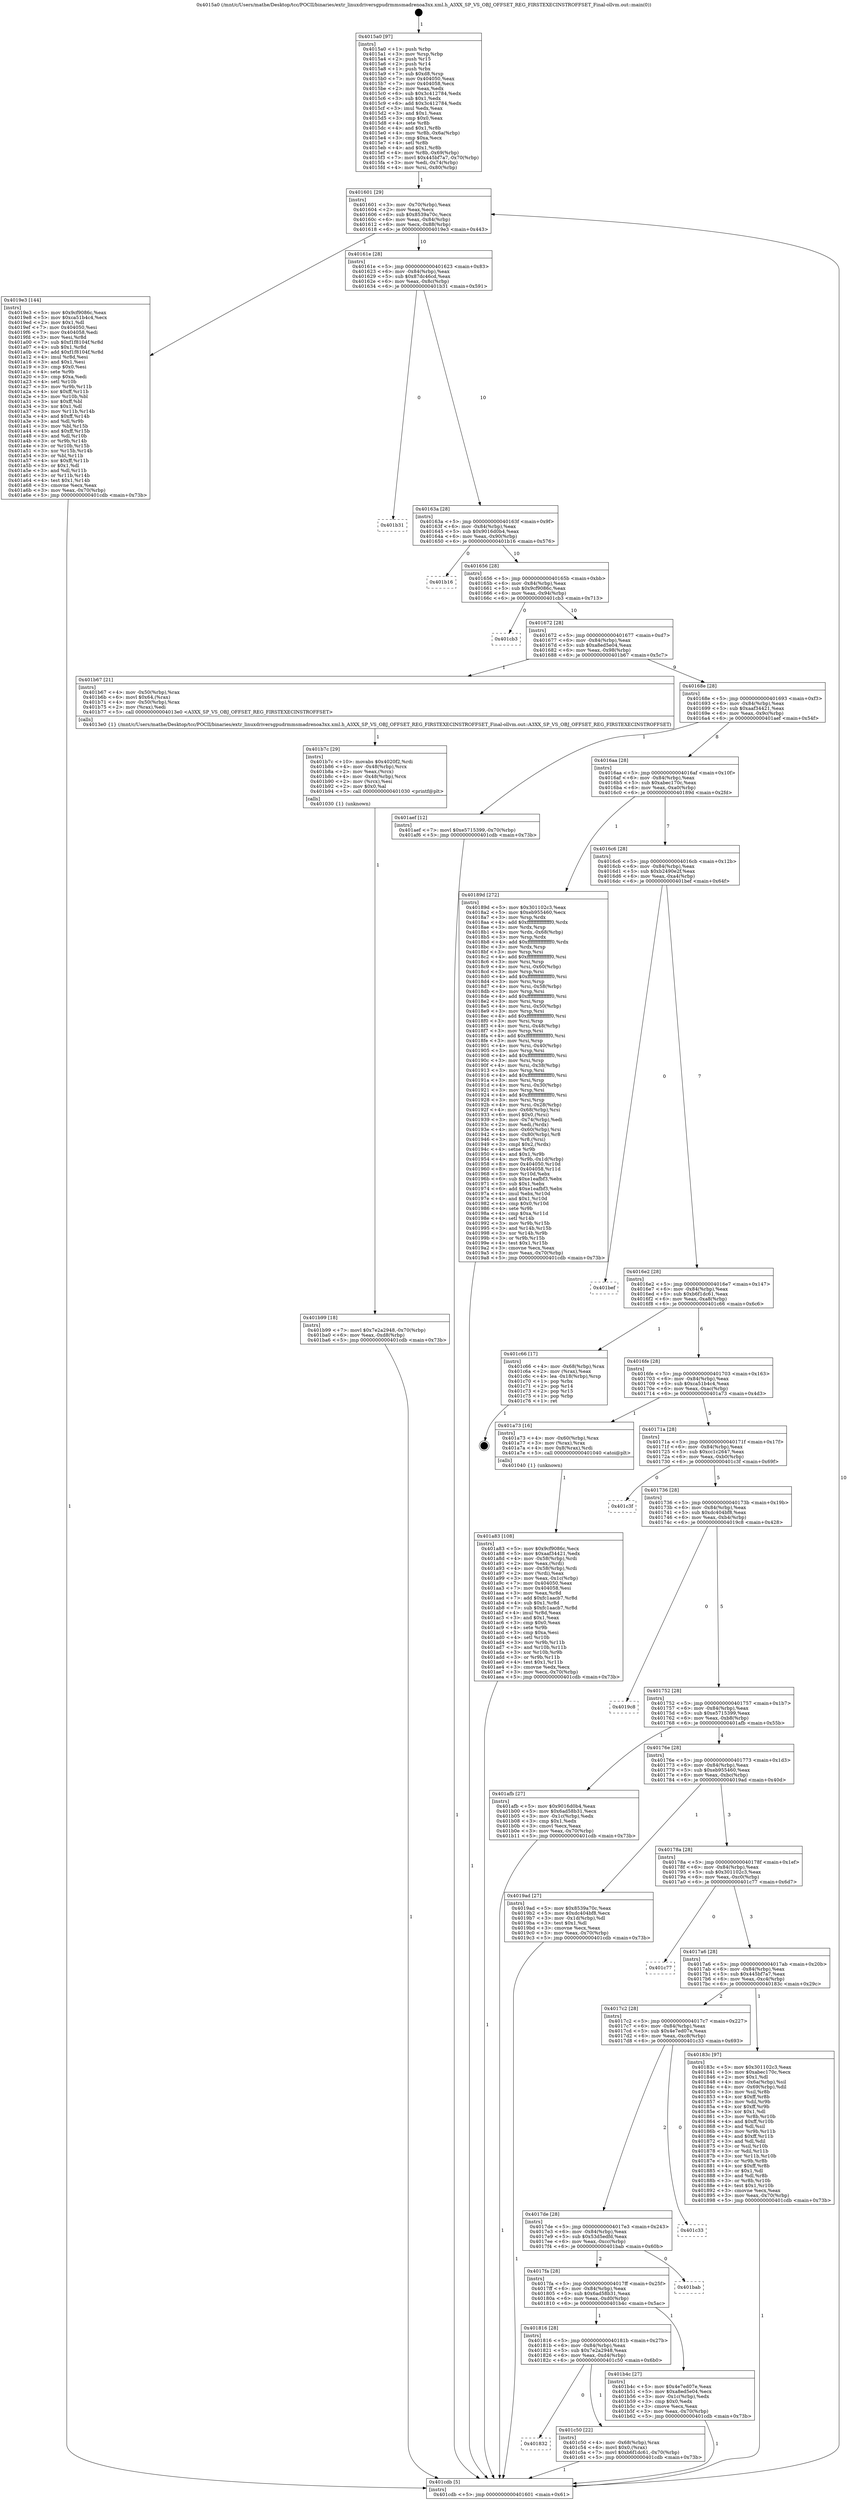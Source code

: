 digraph "0x4015a0" {
  label = "0x4015a0 (/mnt/c/Users/mathe/Desktop/tcc/POCII/binaries/extr_linuxdriversgpudrmmsmadrenoa3xx.xml.h_A3XX_SP_VS_OBJ_OFFSET_REG_FIRSTEXECINSTROFFSET_Final-ollvm.out::main(0))"
  labelloc = "t"
  node[shape=record]

  Entry [label="",width=0.3,height=0.3,shape=circle,fillcolor=black,style=filled]
  "0x401601" [label="{
     0x401601 [29]\l
     | [instrs]\l
     &nbsp;&nbsp;0x401601 \<+3\>: mov -0x70(%rbp),%eax\l
     &nbsp;&nbsp;0x401604 \<+2\>: mov %eax,%ecx\l
     &nbsp;&nbsp;0x401606 \<+6\>: sub $0x8539a70c,%ecx\l
     &nbsp;&nbsp;0x40160c \<+6\>: mov %eax,-0x84(%rbp)\l
     &nbsp;&nbsp;0x401612 \<+6\>: mov %ecx,-0x88(%rbp)\l
     &nbsp;&nbsp;0x401618 \<+6\>: je 00000000004019e3 \<main+0x443\>\l
  }"]
  "0x4019e3" [label="{
     0x4019e3 [144]\l
     | [instrs]\l
     &nbsp;&nbsp;0x4019e3 \<+5\>: mov $0x9cf9086c,%eax\l
     &nbsp;&nbsp;0x4019e8 \<+5\>: mov $0xca51b4c4,%ecx\l
     &nbsp;&nbsp;0x4019ed \<+2\>: mov $0x1,%dl\l
     &nbsp;&nbsp;0x4019ef \<+7\>: mov 0x404050,%esi\l
     &nbsp;&nbsp;0x4019f6 \<+7\>: mov 0x404058,%edi\l
     &nbsp;&nbsp;0x4019fd \<+3\>: mov %esi,%r8d\l
     &nbsp;&nbsp;0x401a00 \<+7\>: sub $0xf1f8104f,%r8d\l
     &nbsp;&nbsp;0x401a07 \<+4\>: sub $0x1,%r8d\l
     &nbsp;&nbsp;0x401a0b \<+7\>: add $0xf1f8104f,%r8d\l
     &nbsp;&nbsp;0x401a12 \<+4\>: imul %r8d,%esi\l
     &nbsp;&nbsp;0x401a16 \<+3\>: and $0x1,%esi\l
     &nbsp;&nbsp;0x401a19 \<+3\>: cmp $0x0,%esi\l
     &nbsp;&nbsp;0x401a1c \<+4\>: sete %r9b\l
     &nbsp;&nbsp;0x401a20 \<+3\>: cmp $0xa,%edi\l
     &nbsp;&nbsp;0x401a23 \<+4\>: setl %r10b\l
     &nbsp;&nbsp;0x401a27 \<+3\>: mov %r9b,%r11b\l
     &nbsp;&nbsp;0x401a2a \<+4\>: xor $0xff,%r11b\l
     &nbsp;&nbsp;0x401a2e \<+3\>: mov %r10b,%bl\l
     &nbsp;&nbsp;0x401a31 \<+3\>: xor $0xff,%bl\l
     &nbsp;&nbsp;0x401a34 \<+3\>: xor $0x1,%dl\l
     &nbsp;&nbsp;0x401a37 \<+3\>: mov %r11b,%r14b\l
     &nbsp;&nbsp;0x401a3a \<+4\>: and $0xff,%r14b\l
     &nbsp;&nbsp;0x401a3e \<+3\>: and %dl,%r9b\l
     &nbsp;&nbsp;0x401a41 \<+3\>: mov %bl,%r15b\l
     &nbsp;&nbsp;0x401a44 \<+4\>: and $0xff,%r15b\l
     &nbsp;&nbsp;0x401a48 \<+3\>: and %dl,%r10b\l
     &nbsp;&nbsp;0x401a4b \<+3\>: or %r9b,%r14b\l
     &nbsp;&nbsp;0x401a4e \<+3\>: or %r10b,%r15b\l
     &nbsp;&nbsp;0x401a51 \<+3\>: xor %r15b,%r14b\l
     &nbsp;&nbsp;0x401a54 \<+3\>: or %bl,%r11b\l
     &nbsp;&nbsp;0x401a57 \<+4\>: xor $0xff,%r11b\l
     &nbsp;&nbsp;0x401a5b \<+3\>: or $0x1,%dl\l
     &nbsp;&nbsp;0x401a5e \<+3\>: and %dl,%r11b\l
     &nbsp;&nbsp;0x401a61 \<+3\>: or %r11b,%r14b\l
     &nbsp;&nbsp;0x401a64 \<+4\>: test $0x1,%r14b\l
     &nbsp;&nbsp;0x401a68 \<+3\>: cmovne %ecx,%eax\l
     &nbsp;&nbsp;0x401a6b \<+3\>: mov %eax,-0x70(%rbp)\l
     &nbsp;&nbsp;0x401a6e \<+5\>: jmp 0000000000401cdb \<main+0x73b\>\l
  }"]
  "0x40161e" [label="{
     0x40161e [28]\l
     | [instrs]\l
     &nbsp;&nbsp;0x40161e \<+5\>: jmp 0000000000401623 \<main+0x83\>\l
     &nbsp;&nbsp;0x401623 \<+6\>: mov -0x84(%rbp),%eax\l
     &nbsp;&nbsp;0x401629 \<+5\>: sub $0x87dc46cd,%eax\l
     &nbsp;&nbsp;0x40162e \<+6\>: mov %eax,-0x8c(%rbp)\l
     &nbsp;&nbsp;0x401634 \<+6\>: je 0000000000401b31 \<main+0x591\>\l
  }"]
  Exit [label="",width=0.3,height=0.3,shape=circle,fillcolor=black,style=filled,peripheries=2]
  "0x401b31" [label="{
     0x401b31\l
  }", style=dashed]
  "0x40163a" [label="{
     0x40163a [28]\l
     | [instrs]\l
     &nbsp;&nbsp;0x40163a \<+5\>: jmp 000000000040163f \<main+0x9f\>\l
     &nbsp;&nbsp;0x40163f \<+6\>: mov -0x84(%rbp),%eax\l
     &nbsp;&nbsp;0x401645 \<+5\>: sub $0x9016d0b4,%eax\l
     &nbsp;&nbsp;0x40164a \<+6\>: mov %eax,-0x90(%rbp)\l
     &nbsp;&nbsp;0x401650 \<+6\>: je 0000000000401b16 \<main+0x576\>\l
  }"]
  "0x401832" [label="{
     0x401832\l
  }", style=dashed]
  "0x401b16" [label="{
     0x401b16\l
  }", style=dashed]
  "0x401656" [label="{
     0x401656 [28]\l
     | [instrs]\l
     &nbsp;&nbsp;0x401656 \<+5\>: jmp 000000000040165b \<main+0xbb\>\l
     &nbsp;&nbsp;0x40165b \<+6\>: mov -0x84(%rbp),%eax\l
     &nbsp;&nbsp;0x401661 \<+5\>: sub $0x9cf9086c,%eax\l
     &nbsp;&nbsp;0x401666 \<+6\>: mov %eax,-0x94(%rbp)\l
     &nbsp;&nbsp;0x40166c \<+6\>: je 0000000000401cb3 \<main+0x713\>\l
  }"]
  "0x401c50" [label="{
     0x401c50 [22]\l
     | [instrs]\l
     &nbsp;&nbsp;0x401c50 \<+4\>: mov -0x68(%rbp),%rax\l
     &nbsp;&nbsp;0x401c54 \<+6\>: movl $0x0,(%rax)\l
     &nbsp;&nbsp;0x401c5a \<+7\>: movl $0xb6f1dc61,-0x70(%rbp)\l
     &nbsp;&nbsp;0x401c61 \<+5\>: jmp 0000000000401cdb \<main+0x73b\>\l
  }"]
  "0x401cb3" [label="{
     0x401cb3\l
  }", style=dashed]
  "0x401672" [label="{
     0x401672 [28]\l
     | [instrs]\l
     &nbsp;&nbsp;0x401672 \<+5\>: jmp 0000000000401677 \<main+0xd7\>\l
     &nbsp;&nbsp;0x401677 \<+6\>: mov -0x84(%rbp),%eax\l
     &nbsp;&nbsp;0x40167d \<+5\>: sub $0xa8ed5e04,%eax\l
     &nbsp;&nbsp;0x401682 \<+6\>: mov %eax,-0x98(%rbp)\l
     &nbsp;&nbsp;0x401688 \<+6\>: je 0000000000401b67 \<main+0x5c7\>\l
  }"]
  "0x401b99" [label="{
     0x401b99 [18]\l
     | [instrs]\l
     &nbsp;&nbsp;0x401b99 \<+7\>: movl $0x7e2a2948,-0x70(%rbp)\l
     &nbsp;&nbsp;0x401ba0 \<+6\>: mov %eax,-0xd8(%rbp)\l
     &nbsp;&nbsp;0x401ba6 \<+5\>: jmp 0000000000401cdb \<main+0x73b\>\l
  }"]
  "0x401b67" [label="{
     0x401b67 [21]\l
     | [instrs]\l
     &nbsp;&nbsp;0x401b67 \<+4\>: mov -0x50(%rbp),%rax\l
     &nbsp;&nbsp;0x401b6b \<+6\>: movl $0x64,(%rax)\l
     &nbsp;&nbsp;0x401b71 \<+4\>: mov -0x50(%rbp),%rax\l
     &nbsp;&nbsp;0x401b75 \<+2\>: mov (%rax),%edi\l
     &nbsp;&nbsp;0x401b77 \<+5\>: call 00000000004013e0 \<A3XX_SP_VS_OBJ_OFFSET_REG_FIRSTEXECINSTROFFSET\>\l
     | [calls]\l
     &nbsp;&nbsp;0x4013e0 \{1\} (/mnt/c/Users/mathe/Desktop/tcc/POCII/binaries/extr_linuxdriversgpudrmmsmadrenoa3xx.xml.h_A3XX_SP_VS_OBJ_OFFSET_REG_FIRSTEXECINSTROFFSET_Final-ollvm.out::A3XX_SP_VS_OBJ_OFFSET_REG_FIRSTEXECINSTROFFSET)\l
  }"]
  "0x40168e" [label="{
     0x40168e [28]\l
     | [instrs]\l
     &nbsp;&nbsp;0x40168e \<+5\>: jmp 0000000000401693 \<main+0xf3\>\l
     &nbsp;&nbsp;0x401693 \<+6\>: mov -0x84(%rbp),%eax\l
     &nbsp;&nbsp;0x401699 \<+5\>: sub $0xaaf34421,%eax\l
     &nbsp;&nbsp;0x40169e \<+6\>: mov %eax,-0x9c(%rbp)\l
     &nbsp;&nbsp;0x4016a4 \<+6\>: je 0000000000401aef \<main+0x54f\>\l
  }"]
  "0x401b7c" [label="{
     0x401b7c [29]\l
     | [instrs]\l
     &nbsp;&nbsp;0x401b7c \<+10\>: movabs $0x4020f2,%rdi\l
     &nbsp;&nbsp;0x401b86 \<+4\>: mov -0x48(%rbp),%rcx\l
     &nbsp;&nbsp;0x401b8a \<+2\>: mov %eax,(%rcx)\l
     &nbsp;&nbsp;0x401b8c \<+4\>: mov -0x48(%rbp),%rcx\l
     &nbsp;&nbsp;0x401b90 \<+2\>: mov (%rcx),%esi\l
     &nbsp;&nbsp;0x401b92 \<+2\>: mov $0x0,%al\l
     &nbsp;&nbsp;0x401b94 \<+5\>: call 0000000000401030 \<printf@plt\>\l
     | [calls]\l
     &nbsp;&nbsp;0x401030 \{1\} (unknown)\l
  }"]
  "0x401aef" [label="{
     0x401aef [12]\l
     | [instrs]\l
     &nbsp;&nbsp;0x401aef \<+7\>: movl $0xe5715399,-0x70(%rbp)\l
     &nbsp;&nbsp;0x401af6 \<+5\>: jmp 0000000000401cdb \<main+0x73b\>\l
  }"]
  "0x4016aa" [label="{
     0x4016aa [28]\l
     | [instrs]\l
     &nbsp;&nbsp;0x4016aa \<+5\>: jmp 00000000004016af \<main+0x10f\>\l
     &nbsp;&nbsp;0x4016af \<+6\>: mov -0x84(%rbp),%eax\l
     &nbsp;&nbsp;0x4016b5 \<+5\>: sub $0xabec170c,%eax\l
     &nbsp;&nbsp;0x4016ba \<+6\>: mov %eax,-0xa0(%rbp)\l
     &nbsp;&nbsp;0x4016c0 \<+6\>: je 000000000040189d \<main+0x2fd\>\l
  }"]
  "0x401816" [label="{
     0x401816 [28]\l
     | [instrs]\l
     &nbsp;&nbsp;0x401816 \<+5\>: jmp 000000000040181b \<main+0x27b\>\l
     &nbsp;&nbsp;0x40181b \<+6\>: mov -0x84(%rbp),%eax\l
     &nbsp;&nbsp;0x401821 \<+5\>: sub $0x7e2a2948,%eax\l
     &nbsp;&nbsp;0x401826 \<+6\>: mov %eax,-0xd4(%rbp)\l
     &nbsp;&nbsp;0x40182c \<+6\>: je 0000000000401c50 \<main+0x6b0\>\l
  }"]
  "0x40189d" [label="{
     0x40189d [272]\l
     | [instrs]\l
     &nbsp;&nbsp;0x40189d \<+5\>: mov $0x301102c3,%eax\l
     &nbsp;&nbsp;0x4018a2 \<+5\>: mov $0xeb955460,%ecx\l
     &nbsp;&nbsp;0x4018a7 \<+3\>: mov %rsp,%rdx\l
     &nbsp;&nbsp;0x4018aa \<+4\>: add $0xfffffffffffffff0,%rdx\l
     &nbsp;&nbsp;0x4018ae \<+3\>: mov %rdx,%rsp\l
     &nbsp;&nbsp;0x4018b1 \<+4\>: mov %rdx,-0x68(%rbp)\l
     &nbsp;&nbsp;0x4018b5 \<+3\>: mov %rsp,%rdx\l
     &nbsp;&nbsp;0x4018b8 \<+4\>: add $0xfffffffffffffff0,%rdx\l
     &nbsp;&nbsp;0x4018bc \<+3\>: mov %rdx,%rsp\l
     &nbsp;&nbsp;0x4018bf \<+3\>: mov %rsp,%rsi\l
     &nbsp;&nbsp;0x4018c2 \<+4\>: add $0xfffffffffffffff0,%rsi\l
     &nbsp;&nbsp;0x4018c6 \<+3\>: mov %rsi,%rsp\l
     &nbsp;&nbsp;0x4018c9 \<+4\>: mov %rsi,-0x60(%rbp)\l
     &nbsp;&nbsp;0x4018cd \<+3\>: mov %rsp,%rsi\l
     &nbsp;&nbsp;0x4018d0 \<+4\>: add $0xfffffffffffffff0,%rsi\l
     &nbsp;&nbsp;0x4018d4 \<+3\>: mov %rsi,%rsp\l
     &nbsp;&nbsp;0x4018d7 \<+4\>: mov %rsi,-0x58(%rbp)\l
     &nbsp;&nbsp;0x4018db \<+3\>: mov %rsp,%rsi\l
     &nbsp;&nbsp;0x4018de \<+4\>: add $0xfffffffffffffff0,%rsi\l
     &nbsp;&nbsp;0x4018e2 \<+3\>: mov %rsi,%rsp\l
     &nbsp;&nbsp;0x4018e5 \<+4\>: mov %rsi,-0x50(%rbp)\l
     &nbsp;&nbsp;0x4018e9 \<+3\>: mov %rsp,%rsi\l
     &nbsp;&nbsp;0x4018ec \<+4\>: add $0xfffffffffffffff0,%rsi\l
     &nbsp;&nbsp;0x4018f0 \<+3\>: mov %rsi,%rsp\l
     &nbsp;&nbsp;0x4018f3 \<+4\>: mov %rsi,-0x48(%rbp)\l
     &nbsp;&nbsp;0x4018f7 \<+3\>: mov %rsp,%rsi\l
     &nbsp;&nbsp;0x4018fa \<+4\>: add $0xfffffffffffffff0,%rsi\l
     &nbsp;&nbsp;0x4018fe \<+3\>: mov %rsi,%rsp\l
     &nbsp;&nbsp;0x401901 \<+4\>: mov %rsi,-0x40(%rbp)\l
     &nbsp;&nbsp;0x401905 \<+3\>: mov %rsp,%rsi\l
     &nbsp;&nbsp;0x401908 \<+4\>: add $0xfffffffffffffff0,%rsi\l
     &nbsp;&nbsp;0x40190c \<+3\>: mov %rsi,%rsp\l
     &nbsp;&nbsp;0x40190f \<+4\>: mov %rsi,-0x38(%rbp)\l
     &nbsp;&nbsp;0x401913 \<+3\>: mov %rsp,%rsi\l
     &nbsp;&nbsp;0x401916 \<+4\>: add $0xfffffffffffffff0,%rsi\l
     &nbsp;&nbsp;0x40191a \<+3\>: mov %rsi,%rsp\l
     &nbsp;&nbsp;0x40191d \<+4\>: mov %rsi,-0x30(%rbp)\l
     &nbsp;&nbsp;0x401921 \<+3\>: mov %rsp,%rsi\l
     &nbsp;&nbsp;0x401924 \<+4\>: add $0xfffffffffffffff0,%rsi\l
     &nbsp;&nbsp;0x401928 \<+3\>: mov %rsi,%rsp\l
     &nbsp;&nbsp;0x40192b \<+4\>: mov %rsi,-0x28(%rbp)\l
     &nbsp;&nbsp;0x40192f \<+4\>: mov -0x68(%rbp),%rsi\l
     &nbsp;&nbsp;0x401933 \<+6\>: movl $0x0,(%rsi)\l
     &nbsp;&nbsp;0x401939 \<+3\>: mov -0x74(%rbp),%edi\l
     &nbsp;&nbsp;0x40193c \<+2\>: mov %edi,(%rdx)\l
     &nbsp;&nbsp;0x40193e \<+4\>: mov -0x60(%rbp),%rsi\l
     &nbsp;&nbsp;0x401942 \<+4\>: mov -0x80(%rbp),%r8\l
     &nbsp;&nbsp;0x401946 \<+3\>: mov %r8,(%rsi)\l
     &nbsp;&nbsp;0x401949 \<+3\>: cmpl $0x2,(%rdx)\l
     &nbsp;&nbsp;0x40194c \<+4\>: setne %r9b\l
     &nbsp;&nbsp;0x401950 \<+4\>: and $0x1,%r9b\l
     &nbsp;&nbsp;0x401954 \<+4\>: mov %r9b,-0x1d(%rbp)\l
     &nbsp;&nbsp;0x401958 \<+8\>: mov 0x404050,%r10d\l
     &nbsp;&nbsp;0x401960 \<+8\>: mov 0x404058,%r11d\l
     &nbsp;&nbsp;0x401968 \<+3\>: mov %r10d,%ebx\l
     &nbsp;&nbsp;0x40196b \<+6\>: sub $0xe1eafbf3,%ebx\l
     &nbsp;&nbsp;0x401971 \<+3\>: sub $0x1,%ebx\l
     &nbsp;&nbsp;0x401974 \<+6\>: add $0xe1eafbf3,%ebx\l
     &nbsp;&nbsp;0x40197a \<+4\>: imul %ebx,%r10d\l
     &nbsp;&nbsp;0x40197e \<+4\>: and $0x1,%r10d\l
     &nbsp;&nbsp;0x401982 \<+4\>: cmp $0x0,%r10d\l
     &nbsp;&nbsp;0x401986 \<+4\>: sete %r9b\l
     &nbsp;&nbsp;0x40198a \<+4\>: cmp $0xa,%r11d\l
     &nbsp;&nbsp;0x40198e \<+4\>: setl %r14b\l
     &nbsp;&nbsp;0x401992 \<+3\>: mov %r9b,%r15b\l
     &nbsp;&nbsp;0x401995 \<+3\>: and %r14b,%r15b\l
     &nbsp;&nbsp;0x401998 \<+3\>: xor %r14b,%r9b\l
     &nbsp;&nbsp;0x40199b \<+3\>: or %r9b,%r15b\l
     &nbsp;&nbsp;0x40199e \<+4\>: test $0x1,%r15b\l
     &nbsp;&nbsp;0x4019a2 \<+3\>: cmovne %ecx,%eax\l
     &nbsp;&nbsp;0x4019a5 \<+3\>: mov %eax,-0x70(%rbp)\l
     &nbsp;&nbsp;0x4019a8 \<+5\>: jmp 0000000000401cdb \<main+0x73b\>\l
  }"]
  "0x4016c6" [label="{
     0x4016c6 [28]\l
     | [instrs]\l
     &nbsp;&nbsp;0x4016c6 \<+5\>: jmp 00000000004016cb \<main+0x12b\>\l
     &nbsp;&nbsp;0x4016cb \<+6\>: mov -0x84(%rbp),%eax\l
     &nbsp;&nbsp;0x4016d1 \<+5\>: sub $0xb2490e2f,%eax\l
     &nbsp;&nbsp;0x4016d6 \<+6\>: mov %eax,-0xa4(%rbp)\l
     &nbsp;&nbsp;0x4016dc \<+6\>: je 0000000000401bef \<main+0x64f\>\l
  }"]
  "0x401b4c" [label="{
     0x401b4c [27]\l
     | [instrs]\l
     &nbsp;&nbsp;0x401b4c \<+5\>: mov $0x4e7ed07e,%eax\l
     &nbsp;&nbsp;0x401b51 \<+5\>: mov $0xa8ed5e04,%ecx\l
     &nbsp;&nbsp;0x401b56 \<+3\>: mov -0x1c(%rbp),%edx\l
     &nbsp;&nbsp;0x401b59 \<+3\>: cmp $0x0,%edx\l
     &nbsp;&nbsp;0x401b5c \<+3\>: cmove %ecx,%eax\l
     &nbsp;&nbsp;0x401b5f \<+3\>: mov %eax,-0x70(%rbp)\l
     &nbsp;&nbsp;0x401b62 \<+5\>: jmp 0000000000401cdb \<main+0x73b\>\l
  }"]
  "0x401bef" [label="{
     0x401bef\l
  }", style=dashed]
  "0x4016e2" [label="{
     0x4016e2 [28]\l
     | [instrs]\l
     &nbsp;&nbsp;0x4016e2 \<+5\>: jmp 00000000004016e7 \<main+0x147\>\l
     &nbsp;&nbsp;0x4016e7 \<+6\>: mov -0x84(%rbp),%eax\l
     &nbsp;&nbsp;0x4016ed \<+5\>: sub $0xb6f1dc61,%eax\l
     &nbsp;&nbsp;0x4016f2 \<+6\>: mov %eax,-0xa8(%rbp)\l
     &nbsp;&nbsp;0x4016f8 \<+6\>: je 0000000000401c66 \<main+0x6c6\>\l
  }"]
  "0x4017fa" [label="{
     0x4017fa [28]\l
     | [instrs]\l
     &nbsp;&nbsp;0x4017fa \<+5\>: jmp 00000000004017ff \<main+0x25f\>\l
     &nbsp;&nbsp;0x4017ff \<+6\>: mov -0x84(%rbp),%eax\l
     &nbsp;&nbsp;0x401805 \<+5\>: sub $0x6ad58b31,%eax\l
     &nbsp;&nbsp;0x40180a \<+6\>: mov %eax,-0xd0(%rbp)\l
     &nbsp;&nbsp;0x401810 \<+6\>: je 0000000000401b4c \<main+0x5ac\>\l
  }"]
  "0x401c66" [label="{
     0x401c66 [17]\l
     | [instrs]\l
     &nbsp;&nbsp;0x401c66 \<+4\>: mov -0x68(%rbp),%rax\l
     &nbsp;&nbsp;0x401c6a \<+2\>: mov (%rax),%eax\l
     &nbsp;&nbsp;0x401c6c \<+4\>: lea -0x18(%rbp),%rsp\l
     &nbsp;&nbsp;0x401c70 \<+1\>: pop %rbx\l
     &nbsp;&nbsp;0x401c71 \<+2\>: pop %r14\l
     &nbsp;&nbsp;0x401c73 \<+2\>: pop %r15\l
     &nbsp;&nbsp;0x401c75 \<+1\>: pop %rbp\l
     &nbsp;&nbsp;0x401c76 \<+1\>: ret\l
  }"]
  "0x4016fe" [label="{
     0x4016fe [28]\l
     | [instrs]\l
     &nbsp;&nbsp;0x4016fe \<+5\>: jmp 0000000000401703 \<main+0x163\>\l
     &nbsp;&nbsp;0x401703 \<+6\>: mov -0x84(%rbp),%eax\l
     &nbsp;&nbsp;0x401709 \<+5\>: sub $0xca51b4c4,%eax\l
     &nbsp;&nbsp;0x40170e \<+6\>: mov %eax,-0xac(%rbp)\l
     &nbsp;&nbsp;0x401714 \<+6\>: je 0000000000401a73 \<main+0x4d3\>\l
  }"]
  "0x401bab" [label="{
     0x401bab\l
  }", style=dashed]
  "0x401a73" [label="{
     0x401a73 [16]\l
     | [instrs]\l
     &nbsp;&nbsp;0x401a73 \<+4\>: mov -0x60(%rbp),%rax\l
     &nbsp;&nbsp;0x401a77 \<+3\>: mov (%rax),%rax\l
     &nbsp;&nbsp;0x401a7a \<+4\>: mov 0x8(%rax),%rdi\l
     &nbsp;&nbsp;0x401a7e \<+5\>: call 0000000000401040 \<atoi@plt\>\l
     | [calls]\l
     &nbsp;&nbsp;0x401040 \{1\} (unknown)\l
  }"]
  "0x40171a" [label="{
     0x40171a [28]\l
     | [instrs]\l
     &nbsp;&nbsp;0x40171a \<+5\>: jmp 000000000040171f \<main+0x17f\>\l
     &nbsp;&nbsp;0x40171f \<+6\>: mov -0x84(%rbp),%eax\l
     &nbsp;&nbsp;0x401725 \<+5\>: sub $0xcc1c2647,%eax\l
     &nbsp;&nbsp;0x40172a \<+6\>: mov %eax,-0xb0(%rbp)\l
     &nbsp;&nbsp;0x401730 \<+6\>: je 0000000000401c3f \<main+0x69f\>\l
  }"]
  "0x4017de" [label="{
     0x4017de [28]\l
     | [instrs]\l
     &nbsp;&nbsp;0x4017de \<+5\>: jmp 00000000004017e3 \<main+0x243\>\l
     &nbsp;&nbsp;0x4017e3 \<+6\>: mov -0x84(%rbp),%eax\l
     &nbsp;&nbsp;0x4017e9 \<+5\>: sub $0x53d5edfd,%eax\l
     &nbsp;&nbsp;0x4017ee \<+6\>: mov %eax,-0xcc(%rbp)\l
     &nbsp;&nbsp;0x4017f4 \<+6\>: je 0000000000401bab \<main+0x60b\>\l
  }"]
  "0x401c3f" [label="{
     0x401c3f\l
  }", style=dashed]
  "0x401736" [label="{
     0x401736 [28]\l
     | [instrs]\l
     &nbsp;&nbsp;0x401736 \<+5\>: jmp 000000000040173b \<main+0x19b\>\l
     &nbsp;&nbsp;0x40173b \<+6\>: mov -0x84(%rbp),%eax\l
     &nbsp;&nbsp;0x401741 \<+5\>: sub $0xdc404bf8,%eax\l
     &nbsp;&nbsp;0x401746 \<+6\>: mov %eax,-0xb4(%rbp)\l
     &nbsp;&nbsp;0x40174c \<+6\>: je 00000000004019c8 \<main+0x428\>\l
  }"]
  "0x401c33" [label="{
     0x401c33\l
  }", style=dashed]
  "0x4019c8" [label="{
     0x4019c8\l
  }", style=dashed]
  "0x401752" [label="{
     0x401752 [28]\l
     | [instrs]\l
     &nbsp;&nbsp;0x401752 \<+5\>: jmp 0000000000401757 \<main+0x1b7\>\l
     &nbsp;&nbsp;0x401757 \<+6\>: mov -0x84(%rbp),%eax\l
     &nbsp;&nbsp;0x40175d \<+5\>: sub $0xe5715399,%eax\l
     &nbsp;&nbsp;0x401762 \<+6\>: mov %eax,-0xb8(%rbp)\l
     &nbsp;&nbsp;0x401768 \<+6\>: je 0000000000401afb \<main+0x55b\>\l
  }"]
  "0x401a83" [label="{
     0x401a83 [108]\l
     | [instrs]\l
     &nbsp;&nbsp;0x401a83 \<+5\>: mov $0x9cf9086c,%ecx\l
     &nbsp;&nbsp;0x401a88 \<+5\>: mov $0xaaf34421,%edx\l
     &nbsp;&nbsp;0x401a8d \<+4\>: mov -0x58(%rbp),%rdi\l
     &nbsp;&nbsp;0x401a91 \<+2\>: mov %eax,(%rdi)\l
     &nbsp;&nbsp;0x401a93 \<+4\>: mov -0x58(%rbp),%rdi\l
     &nbsp;&nbsp;0x401a97 \<+2\>: mov (%rdi),%eax\l
     &nbsp;&nbsp;0x401a99 \<+3\>: mov %eax,-0x1c(%rbp)\l
     &nbsp;&nbsp;0x401a9c \<+7\>: mov 0x404050,%eax\l
     &nbsp;&nbsp;0x401aa3 \<+7\>: mov 0x404058,%esi\l
     &nbsp;&nbsp;0x401aaa \<+3\>: mov %eax,%r8d\l
     &nbsp;&nbsp;0x401aad \<+7\>: add $0xfc1aacb7,%r8d\l
     &nbsp;&nbsp;0x401ab4 \<+4\>: sub $0x1,%r8d\l
     &nbsp;&nbsp;0x401ab8 \<+7\>: sub $0xfc1aacb7,%r8d\l
     &nbsp;&nbsp;0x401abf \<+4\>: imul %r8d,%eax\l
     &nbsp;&nbsp;0x401ac3 \<+3\>: and $0x1,%eax\l
     &nbsp;&nbsp;0x401ac6 \<+3\>: cmp $0x0,%eax\l
     &nbsp;&nbsp;0x401ac9 \<+4\>: sete %r9b\l
     &nbsp;&nbsp;0x401acd \<+3\>: cmp $0xa,%esi\l
     &nbsp;&nbsp;0x401ad0 \<+4\>: setl %r10b\l
     &nbsp;&nbsp;0x401ad4 \<+3\>: mov %r9b,%r11b\l
     &nbsp;&nbsp;0x401ad7 \<+3\>: and %r10b,%r11b\l
     &nbsp;&nbsp;0x401ada \<+3\>: xor %r10b,%r9b\l
     &nbsp;&nbsp;0x401add \<+3\>: or %r9b,%r11b\l
     &nbsp;&nbsp;0x401ae0 \<+4\>: test $0x1,%r11b\l
     &nbsp;&nbsp;0x401ae4 \<+3\>: cmovne %edx,%ecx\l
     &nbsp;&nbsp;0x401ae7 \<+3\>: mov %ecx,-0x70(%rbp)\l
     &nbsp;&nbsp;0x401aea \<+5\>: jmp 0000000000401cdb \<main+0x73b\>\l
  }"]
  "0x401afb" [label="{
     0x401afb [27]\l
     | [instrs]\l
     &nbsp;&nbsp;0x401afb \<+5\>: mov $0x9016d0b4,%eax\l
     &nbsp;&nbsp;0x401b00 \<+5\>: mov $0x6ad58b31,%ecx\l
     &nbsp;&nbsp;0x401b05 \<+3\>: mov -0x1c(%rbp),%edx\l
     &nbsp;&nbsp;0x401b08 \<+3\>: cmp $0x1,%edx\l
     &nbsp;&nbsp;0x401b0b \<+3\>: cmovl %ecx,%eax\l
     &nbsp;&nbsp;0x401b0e \<+3\>: mov %eax,-0x70(%rbp)\l
     &nbsp;&nbsp;0x401b11 \<+5\>: jmp 0000000000401cdb \<main+0x73b\>\l
  }"]
  "0x40176e" [label="{
     0x40176e [28]\l
     | [instrs]\l
     &nbsp;&nbsp;0x40176e \<+5\>: jmp 0000000000401773 \<main+0x1d3\>\l
     &nbsp;&nbsp;0x401773 \<+6\>: mov -0x84(%rbp),%eax\l
     &nbsp;&nbsp;0x401779 \<+5\>: sub $0xeb955460,%eax\l
     &nbsp;&nbsp;0x40177e \<+6\>: mov %eax,-0xbc(%rbp)\l
     &nbsp;&nbsp;0x401784 \<+6\>: je 00000000004019ad \<main+0x40d\>\l
  }"]
  "0x4015a0" [label="{
     0x4015a0 [97]\l
     | [instrs]\l
     &nbsp;&nbsp;0x4015a0 \<+1\>: push %rbp\l
     &nbsp;&nbsp;0x4015a1 \<+3\>: mov %rsp,%rbp\l
     &nbsp;&nbsp;0x4015a4 \<+2\>: push %r15\l
     &nbsp;&nbsp;0x4015a6 \<+2\>: push %r14\l
     &nbsp;&nbsp;0x4015a8 \<+1\>: push %rbx\l
     &nbsp;&nbsp;0x4015a9 \<+7\>: sub $0xd8,%rsp\l
     &nbsp;&nbsp;0x4015b0 \<+7\>: mov 0x404050,%eax\l
     &nbsp;&nbsp;0x4015b7 \<+7\>: mov 0x404058,%ecx\l
     &nbsp;&nbsp;0x4015be \<+2\>: mov %eax,%edx\l
     &nbsp;&nbsp;0x4015c0 \<+6\>: sub $0x3c412784,%edx\l
     &nbsp;&nbsp;0x4015c6 \<+3\>: sub $0x1,%edx\l
     &nbsp;&nbsp;0x4015c9 \<+6\>: add $0x3c412784,%edx\l
     &nbsp;&nbsp;0x4015cf \<+3\>: imul %edx,%eax\l
     &nbsp;&nbsp;0x4015d2 \<+3\>: and $0x1,%eax\l
     &nbsp;&nbsp;0x4015d5 \<+3\>: cmp $0x0,%eax\l
     &nbsp;&nbsp;0x4015d8 \<+4\>: sete %r8b\l
     &nbsp;&nbsp;0x4015dc \<+4\>: and $0x1,%r8b\l
     &nbsp;&nbsp;0x4015e0 \<+4\>: mov %r8b,-0x6a(%rbp)\l
     &nbsp;&nbsp;0x4015e4 \<+3\>: cmp $0xa,%ecx\l
     &nbsp;&nbsp;0x4015e7 \<+4\>: setl %r8b\l
     &nbsp;&nbsp;0x4015eb \<+4\>: and $0x1,%r8b\l
     &nbsp;&nbsp;0x4015ef \<+4\>: mov %r8b,-0x69(%rbp)\l
     &nbsp;&nbsp;0x4015f3 \<+7\>: movl $0x445bf7a7,-0x70(%rbp)\l
     &nbsp;&nbsp;0x4015fa \<+3\>: mov %edi,-0x74(%rbp)\l
     &nbsp;&nbsp;0x4015fd \<+4\>: mov %rsi,-0x80(%rbp)\l
  }"]
  "0x4019ad" [label="{
     0x4019ad [27]\l
     | [instrs]\l
     &nbsp;&nbsp;0x4019ad \<+5\>: mov $0x8539a70c,%eax\l
     &nbsp;&nbsp;0x4019b2 \<+5\>: mov $0xdc404bf8,%ecx\l
     &nbsp;&nbsp;0x4019b7 \<+3\>: mov -0x1d(%rbp),%dl\l
     &nbsp;&nbsp;0x4019ba \<+3\>: test $0x1,%dl\l
     &nbsp;&nbsp;0x4019bd \<+3\>: cmovne %ecx,%eax\l
     &nbsp;&nbsp;0x4019c0 \<+3\>: mov %eax,-0x70(%rbp)\l
     &nbsp;&nbsp;0x4019c3 \<+5\>: jmp 0000000000401cdb \<main+0x73b\>\l
  }"]
  "0x40178a" [label="{
     0x40178a [28]\l
     | [instrs]\l
     &nbsp;&nbsp;0x40178a \<+5\>: jmp 000000000040178f \<main+0x1ef\>\l
     &nbsp;&nbsp;0x40178f \<+6\>: mov -0x84(%rbp),%eax\l
     &nbsp;&nbsp;0x401795 \<+5\>: sub $0x301102c3,%eax\l
     &nbsp;&nbsp;0x40179a \<+6\>: mov %eax,-0xc0(%rbp)\l
     &nbsp;&nbsp;0x4017a0 \<+6\>: je 0000000000401c77 \<main+0x6d7\>\l
  }"]
  "0x401cdb" [label="{
     0x401cdb [5]\l
     | [instrs]\l
     &nbsp;&nbsp;0x401cdb \<+5\>: jmp 0000000000401601 \<main+0x61\>\l
  }"]
  "0x401c77" [label="{
     0x401c77\l
  }", style=dashed]
  "0x4017a6" [label="{
     0x4017a6 [28]\l
     | [instrs]\l
     &nbsp;&nbsp;0x4017a6 \<+5\>: jmp 00000000004017ab \<main+0x20b\>\l
     &nbsp;&nbsp;0x4017ab \<+6\>: mov -0x84(%rbp),%eax\l
     &nbsp;&nbsp;0x4017b1 \<+5\>: sub $0x445bf7a7,%eax\l
     &nbsp;&nbsp;0x4017b6 \<+6\>: mov %eax,-0xc4(%rbp)\l
     &nbsp;&nbsp;0x4017bc \<+6\>: je 000000000040183c \<main+0x29c\>\l
  }"]
  "0x4017c2" [label="{
     0x4017c2 [28]\l
     | [instrs]\l
     &nbsp;&nbsp;0x4017c2 \<+5\>: jmp 00000000004017c7 \<main+0x227\>\l
     &nbsp;&nbsp;0x4017c7 \<+6\>: mov -0x84(%rbp),%eax\l
     &nbsp;&nbsp;0x4017cd \<+5\>: sub $0x4e7ed07e,%eax\l
     &nbsp;&nbsp;0x4017d2 \<+6\>: mov %eax,-0xc8(%rbp)\l
     &nbsp;&nbsp;0x4017d8 \<+6\>: je 0000000000401c33 \<main+0x693\>\l
  }"]
  "0x40183c" [label="{
     0x40183c [97]\l
     | [instrs]\l
     &nbsp;&nbsp;0x40183c \<+5\>: mov $0x301102c3,%eax\l
     &nbsp;&nbsp;0x401841 \<+5\>: mov $0xabec170c,%ecx\l
     &nbsp;&nbsp;0x401846 \<+2\>: mov $0x1,%dl\l
     &nbsp;&nbsp;0x401848 \<+4\>: mov -0x6a(%rbp),%sil\l
     &nbsp;&nbsp;0x40184c \<+4\>: mov -0x69(%rbp),%dil\l
     &nbsp;&nbsp;0x401850 \<+3\>: mov %sil,%r8b\l
     &nbsp;&nbsp;0x401853 \<+4\>: xor $0xff,%r8b\l
     &nbsp;&nbsp;0x401857 \<+3\>: mov %dil,%r9b\l
     &nbsp;&nbsp;0x40185a \<+4\>: xor $0xff,%r9b\l
     &nbsp;&nbsp;0x40185e \<+3\>: xor $0x1,%dl\l
     &nbsp;&nbsp;0x401861 \<+3\>: mov %r8b,%r10b\l
     &nbsp;&nbsp;0x401864 \<+4\>: and $0xff,%r10b\l
     &nbsp;&nbsp;0x401868 \<+3\>: and %dl,%sil\l
     &nbsp;&nbsp;0x40186b \<+3\>: mov %r9b,%r11b\l
     &nbsp;&nbsp;0x40186e \<+4\>: and $0xff,%r11b\l
     &nbsp;&nbsp;0x401872 \<+3\>: and %dl,%dil\l
     &nbsp;&nbsp;0x401875 \<+3\>: or %sil,%r10b\l
     &nbsp;&nbsp;0x401878 \<+3\>: or %dil,%r11b\l
     &nbsp;&nbsp;0x40187b \<+3\>: xor %r11b,%r10b\l
     &nbsp;&nbsp;0x40187e \<+3\>: or %r9b,%r8b\l
     &nbsp;&nbsp;0x401881 \<+4\>: xor $0xff,%r8b\l
     &nbsp;&nbsp;0x401885 \<+3\>: or $0x1,%dl\l
     &nbsp;&nbsp;0x401888 \<+3\>: and %dl,%r8b\l
     &nbsp;&nbsp;0x40188b \<+3\>: or %r8b,%r10b\l
     &nbsp;&nbsp;0x40188e \<+4\>: test $0x1,%r10b\l
     &nbsp;&nbsp;0x401892 \<+3\>: cmovne %ecx,%eax\l
     &nbsp;&nbsp;0x401895 \<+3\>: mov %eax,-0x70(%rbp)\l
     &nbsp;&nbsp;0x401898 \<+5\>: jmp 0000000000401cdb \<main+0x73b\>\l
  }"]
  Entry -> "0x4015a0" [label=" 1"]
  "0x401601" -> "0x4019e3" [label=" 1"]
  "0x401601" -> "0x40161e" [label=" 10"]
  "0x401c66" -> Exit [label=" 1"]
  "0x40161e" -> "0x401b31" [label=" 0"]
  "0x40161e" -> "0x40163a" [label=" 10"]
  "0x401c50" -> "0x401cdb" [label=" 1"]
  "0x40163a" -> "0x401b16" [label=" 0"]
  "0x40163a" -> "0x401656" [label=" 10"]
  "0x401816" -> "0x401832" [label=" 0"]
  "0x401656" -> "0x401cb3" [label=" 0"]
  "0x401656" -> "0x401672" [label=" 10"]
  "0x401816" -> "0x401c50" [label=" 1"]
  "0x401672" -> "0x401b67" [label=" 1"]
  "0x401672" -> "0x40168e" [label=" 9"]
  "0x401b99" -> "0x401cdb" [label=" 1"]
  "0x40168e" -> "0x401aef" [label=" 1"]
  "0x40168e" -> "0x4016aa" [label=" 8"]
  "0x401b7c" -> "0x401b99" [label=" 1"]
  "0x4016aa" -> "0x40189d" [label=" 1"]
  "0x4016aa" -> "0x4016c6" [label=" 7"]
  "0x401b67" -> "0x401b7c" [label=" 1"]
  "0x4016c6" -> "0x401bef" [label=" 0"]
  "0x4016c6" -> "0x4016e2" [label=" 7"]
  "0x401b4c" -> "0x401cdb" [label=" 1"]
  "0x4016e2" -> "0x401c66" [label=" 1"]
  "0x4016e2" -> "0x4016fe" [label=" 6"]
  "0x4017fa" -> "0x401b4c" [label=" 1"]
  "0x4016fe" -> "0x401a73" [label=" 1"]
  "0x4016fe" -> "0x40171a" [label=" 5"]
  "0x4017fa" -> "0x401816" [label=" 1"]
  "0x40171a" -> "0x401c3f" [label=" 0"]
  "0x40171a" -> "0x401736" [label=" 5"]
  "0x4017de" -> "0x401bab" [label=" 0"]
  "0x401736" -> "0x4019c8" [label=" 0"]
  "0x401736" -> "0x401752" [label=" 5"]
  "0x4017de" -> "0x4017fa" [label=" 2"]
  "0x401752" -> "0x401afb" [label=" 1"]
  "0x401752" -> "0x40176e" [label=" 4"]
  "0x4017c2" -> "0x401c33" [label=" 0"]
  "0x40176e" -> "0x4019ad" [label=" 1"]
  "0x40176e" -> "0x40178a" [label=" 3"]
  "0x401afb" -> "0x401cdb" [label=" 1"]
  "0x40178a" -> "0x401c77" [label=" 0"]
  "0x40178a" -> "0x4017a6" [label=" 3"]
  "0x401aef" -> "0x401cdb" [label=" 1"]
  "0x4017a6" -> "0x40183c" [label=" 1"]
  "0x4017a6" -> "0x4017c2" [label=" 2"]
  "0x40183c" -> "0x401cdb" [label=" 1"]
  "0x4015a0" -> "0x401601" [label=" 1"]
  "0x401cdb" -> "0x401601" [label=" 10"]
  "0x4017c2" -> "0x4017de" [label=" 2"]
  "0x40189d" -> "0x401cdb" [label=" 1"]
  "0x4019ad" -> "0x401cdb" [label=" 1"]
  "0x4019e3" -> "0x401cdb" [label=" 1"]
  "0x401a73" -> "0x401a83" [label=" 1"]
  "0x401a83" -> "0x401cdb" [label=" 1"]
}
